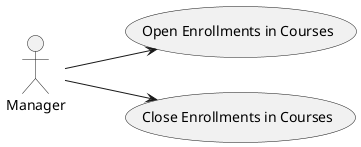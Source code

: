 @startuml
'https://plantuml.com/use-case-diagram

left to right direction
actor Manager
usecase "Open Enrollments in Courses" as OpenEnrollments
usecase "Close Enrollments in Courses" as CloseEnrollments
Manager --> OpenEnrollments
Manager --> CloseEnrollments
@enduml
